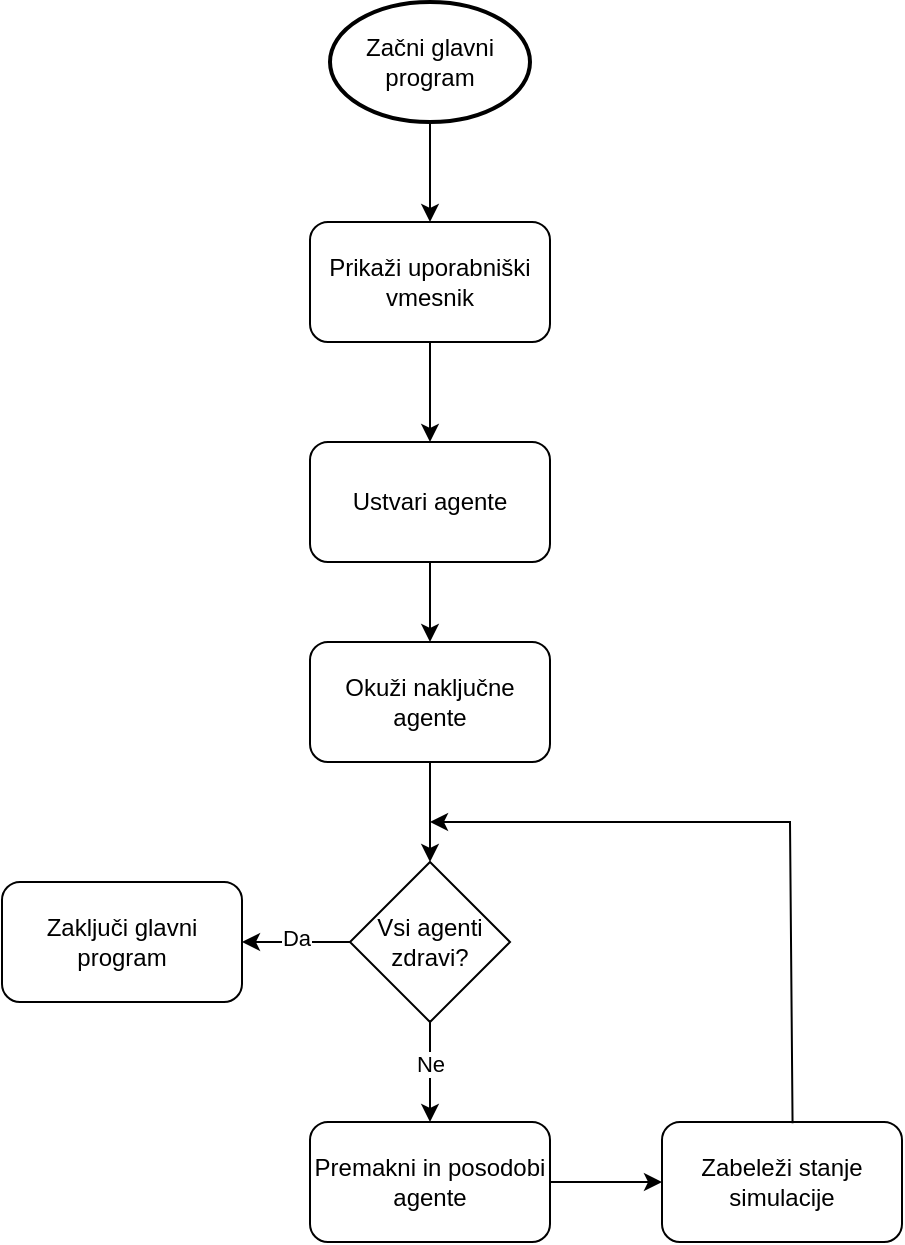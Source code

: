 <mxfile version="24.0.2" type="device">
  <diagram id="C5RBs43oDa-KdzZeNtuy" name="Page-1">
    <mxGraphModel dx="1150" dy="1793" grid="1" gridSize="10" guides="1" tooltips="1" connect="1" arrows="1" fold="1" page="1" pageScale="1" pageWidth="827" pageHeight="1169" math="0" shadow="0">
      <root>
        <mxCell id="WIyWlLk6GJQsqaUBKTNV-0" />
        <mxCell id="WIyWlLk6GJQsqaUBKTNV-1" parent="WIyWlLk6GJQsqaUBKTNV-0" />
        <mxCell id="KPkdWcnwVAzH4WlJgaGy-39" style="edgeStyle=orthogonalEdgeStyle;rounded=0;orthogonalLoop=1;jettySize=auto;html=1;exitX=0.5;exitY=1;exitDx=0;exitDy=0;exitPerimeter=0;entryX=0.5;entryY=0;entryDx=0;entryDy=0;" edge="1" parent="WIyWlLk6GJQsqaUBKTNV-1" source="KPkdWcnwVAzH4WlJgaGy-1" target="KPkdWcnwVAzH4WlJgaGy-38">
          <mxGeometry relative="1" as="geometry" />
        </mxCell>
        <mxCell id="KPkdWcnwVAzH4WlJgaGy-1" value="Začni glavni program" style="strokeWidth=2;html=1;shape=mxgraph.flowchart.start_1;whiteSpace=wrap;" vertex="1" parent="WIyWlLk6GJQsqaUBKTNV-1">
          <mxGeometry x="274" y="-110" width="100" height="60" as="geometry" />
        </mxCell>
        <mxCell id="KPkdWcnwVAzH4WlJgaGy-22" style="edgeStyle=orthogonalEdgeStyle;rounded=0;orthogonalLoop=1;jettySize=auto;html=1;exitX=0.5;exitY=1;exitDx=0;exitDy=0;entryX=0.5;entryY=0;entryDx=0;entryDy=0;" edge="1" parent="WIyWlLk6GJQsqaUBKTNV-1" source="KPkdWcnwVAzH4WlJgaGy-19" target="KPkdWcnwVAzH4WlJgaGy-21">
          <mxGeometry relative="1" as="geometry" />
        </mxCell>
        <mxCell id="KPkdWcnwVAzH4WlJgaGy-19" value="Ustvari agente" style="rounded=1;whiteSpace=wrap;html=1;" vertex="1" parent="WIyWlLk6GJQsqaUBKTNV-1">
          <mxGeometry x="264" y="110" width="120" height="60" as="geometry" />
        </mxCell>
        <mxCell id="KPkdWcnwVAzH4WlJgaGy-24" style="edgeStyle=orthogonalEdgeStyle;rounded=0;orthogonalLoop=1;jettySize=auto;html=1;exitX=0.5;exitY=1;exitDx=0;exitDy=0;entryX=0.5;entryY=0;entryDx=0;entryDy=0;" edge="1" parent="WIyWlLk6GJQsqaUBKTNV-1" source="KPkdWcnwVAzH4WlJgaGy-21" target="KPkdWcnwVAzH4WlJgaGy-23">
          <mxGeometry relative="1" as="geometry" />
        </mxCell>
        <mxCell id="KPkdWcnwVAzH4WlJgaGy-21" value="Okuži naključne agente" style="rounded=1;whiteSpace=wrap;html=1;" vertex="1" parent="WIyWlLk6GJQsqaUBKTNV-1">
          <mxGeometry x="264" y="210" width="120" height="60" as="geometry" />
        </mxCell>
        <mxCell id="KPkdWcnwVAzH4WlJgaGy-29" style="edgeStyle=orthogonalEdgeStyle;rounded=0;orthogonalLoop=1;jettySize=auto;html=1;exitX=0.5;exitY=1;exitDx=0;exitDy=0;entryX=0.5;entryY=0;entryDx=0;entryDy=0;" edge="1" parent="WIyWlLk6GJQsqaUBKTNV-1" source="KPkdWcnwVAzH4WlJgaGy-23" target="KPkdWcnwVAzH4WlJgaGy-25">
          <mxGeometry relative="1" as="geometry" />
        </mxCell>
        <mxCell id="KPkdWcnwVAzH4WlJgaGy-30" value="Ne" style="edgeLabel;html=1;align=center;verticalAlign=middle;resizable=0;points=[];" vertex="1" connectable="0" parent="KPkdWcnwVAzH4WlJgaGy-29">
          <mxGeometry x="-0.16" relative="1" as="geometry">
            <mxPoint as="offset" />
          </mxGeometry>
        </mxCell>
        <mxCell id="KPkdWcnwVAzH4WlJgaGy-36" style="edgeStyle=orthogonalEdgeStyle;rounded=0;orthogonalLoop=1;jettySize=auto;html=1;exitX=0;exitY=0.5;exitDx=0;exitDy=0;entryX=1;entryY=0.5;entryDx=0;entryDy=0;" edge="1" parent="WIyWlLk6GJQsqaUBKTNV-1" source="KPkdWcnwVAzH4WlJgaGy-23" target="KPkdWcnwVAzH4WlJgaGy-35">
          <mxGeometry relative="1" as="geometry" />
        </mxCell>
        <mxCell id="KPkdWcnwVAzH4WlJgaGy-37" value="Da" style="edgeLabel;html=1;align=center;verticalAlign=middle;resizable=0;points=[];" vertex="1" connectable="0" parent="KPkdWcnwVAzH4WlJgaGy-36">
          <mxGeometry x="0.027" y="-2" relative="1" as="geometry">
            <mxPoint as="offset" />
          </mxGeometry>
        </mxCell>
        <mxCell id="KPkdWcnwVAzH4WlJgaGy-23" value="Vsi agenti zdravi?" style="rhombus;whiteSpace=wrap;html=1;" vertex="1" parent="WIyWlLk6GJQsqaUBKTNV-1">
          <mxGeometry x="284" y="320" width="80" height="80" as="geometry" />
        </mxCell>
        <mxCell id="KPkdWcnwVAzH4WlJgaGy-31" style="edgeStyle=orthogonalEdgeStyle;rounded=0;orthogonalLoop=1;jettySize=auto;html=1;exitX=1;exitY=0.5;exitDx=0;exitDy=0;entryX=0;entryY=0.5;entryDx=0;entryDy=0;" edge="1" parent="WIyWlLk6GJQsqaUBKTNV-1" source="KPkdWcnwVAzH4WlJgaGy-25" target="KPkdWcnwVAzH4WlJgaGy-28">
          <mxGeometry relative="1" as="geometry" />
        </mxCell>
        <mxCell id="KPkdWcnwVAzH4WlJgaGy-25" value="Premakni in posodobi agente" style="rounded=1;whiteSpace=wrap;html=1;" vertex="1" parent="WIyWlLk6GJQsqaUBKTNV-1">
          <mxGeometry x="264" y="450" width="120" height="60" as="geometry" />
        </mxCell>
        <mxCell id="KPkdWcnwVAzH4WlJgaGy-28" value="Zabeleži stanje simulacije" style="rounded=1;whiteSpace=wrap;html=1;" vertex="1" parent="WIyWlLk6GJQsqaUBKTNV-1">
          <mxGeometry x="440" y="450" width="120" height="60" as="geometry" />
        </mxCell>
        <mxCell id="KPkdWcnwVAzH4WlJgaGy-34" value="" style="endArrow=classic;html=1;rounded=0;exitX=0.544;exitY=0.01;exitDx=0;exitDy=0;exitPerimeter=0;" edge="1" parent="WIyWlLk6GJQsqaUBKTNV-1" source="KPkdWcnwVAzH4WlJgaGy-28">
          <mxGeometry width="50" height="50" relative="1" as="geometry">
            <mxPoint x="504" y="420" as="sourcePoint" />
            <mxPoint x="324" y="300" as="targetPoint" />
            <Array as="points">
              <mxPoint x="504" y="300" />
            </Array>
          </mxGeometry>
        </mxCell>
        <mxCell id="KPkdWcnwVAzH4WlJgaGy-35" value="Zaključi glavni program" style="rounded=1;whiteSpace=wrap;html=1;" vertex="1" parent="WIyWlLk6GJQsqaUBKTNV-1">
          <mxGeometry x="110" y="330" width="120" height="60" as="geometry" />
        </mxCell>
        <mxCell id="KPkdWcnwVAzH4WlJgaGy-40" style="edgeStyle=orthogonalEdgeStyle;rounded=0;orthogonalLoop=1;jettySize=auto;html=1;exitX=0.5;exitY=1;exitDx=0;exitDy=0;entryX=0.5;entryY=0;entryDx=0;entryDy=0;" edge="1" parent="WIyWlLk6GJQsqaUBKTNV-1" source="KPkdWcnwVAzH4WlJgaGy-38" target="KPkdWcnwVAzH4WlJgaGy-19">
          <mxGeometry relative="1" as="geometry" />
        </mxCell>
        <mxCell id="KPkdWcnwVAzH4WlJgaGy-38" value="Prikaži uporabniški vmesnik" style="rounded=1;whiteSpace=wrap;html=1;" vertex="1" parent="WIyWlLk6GJQsqaUBKTNV-1">
          <mxGeometry x="264" width="120" height="60" as="geometry" />
        </mxCell>
      </root>
    </mxGraphModel>
  </diagram>
</mxfile>
